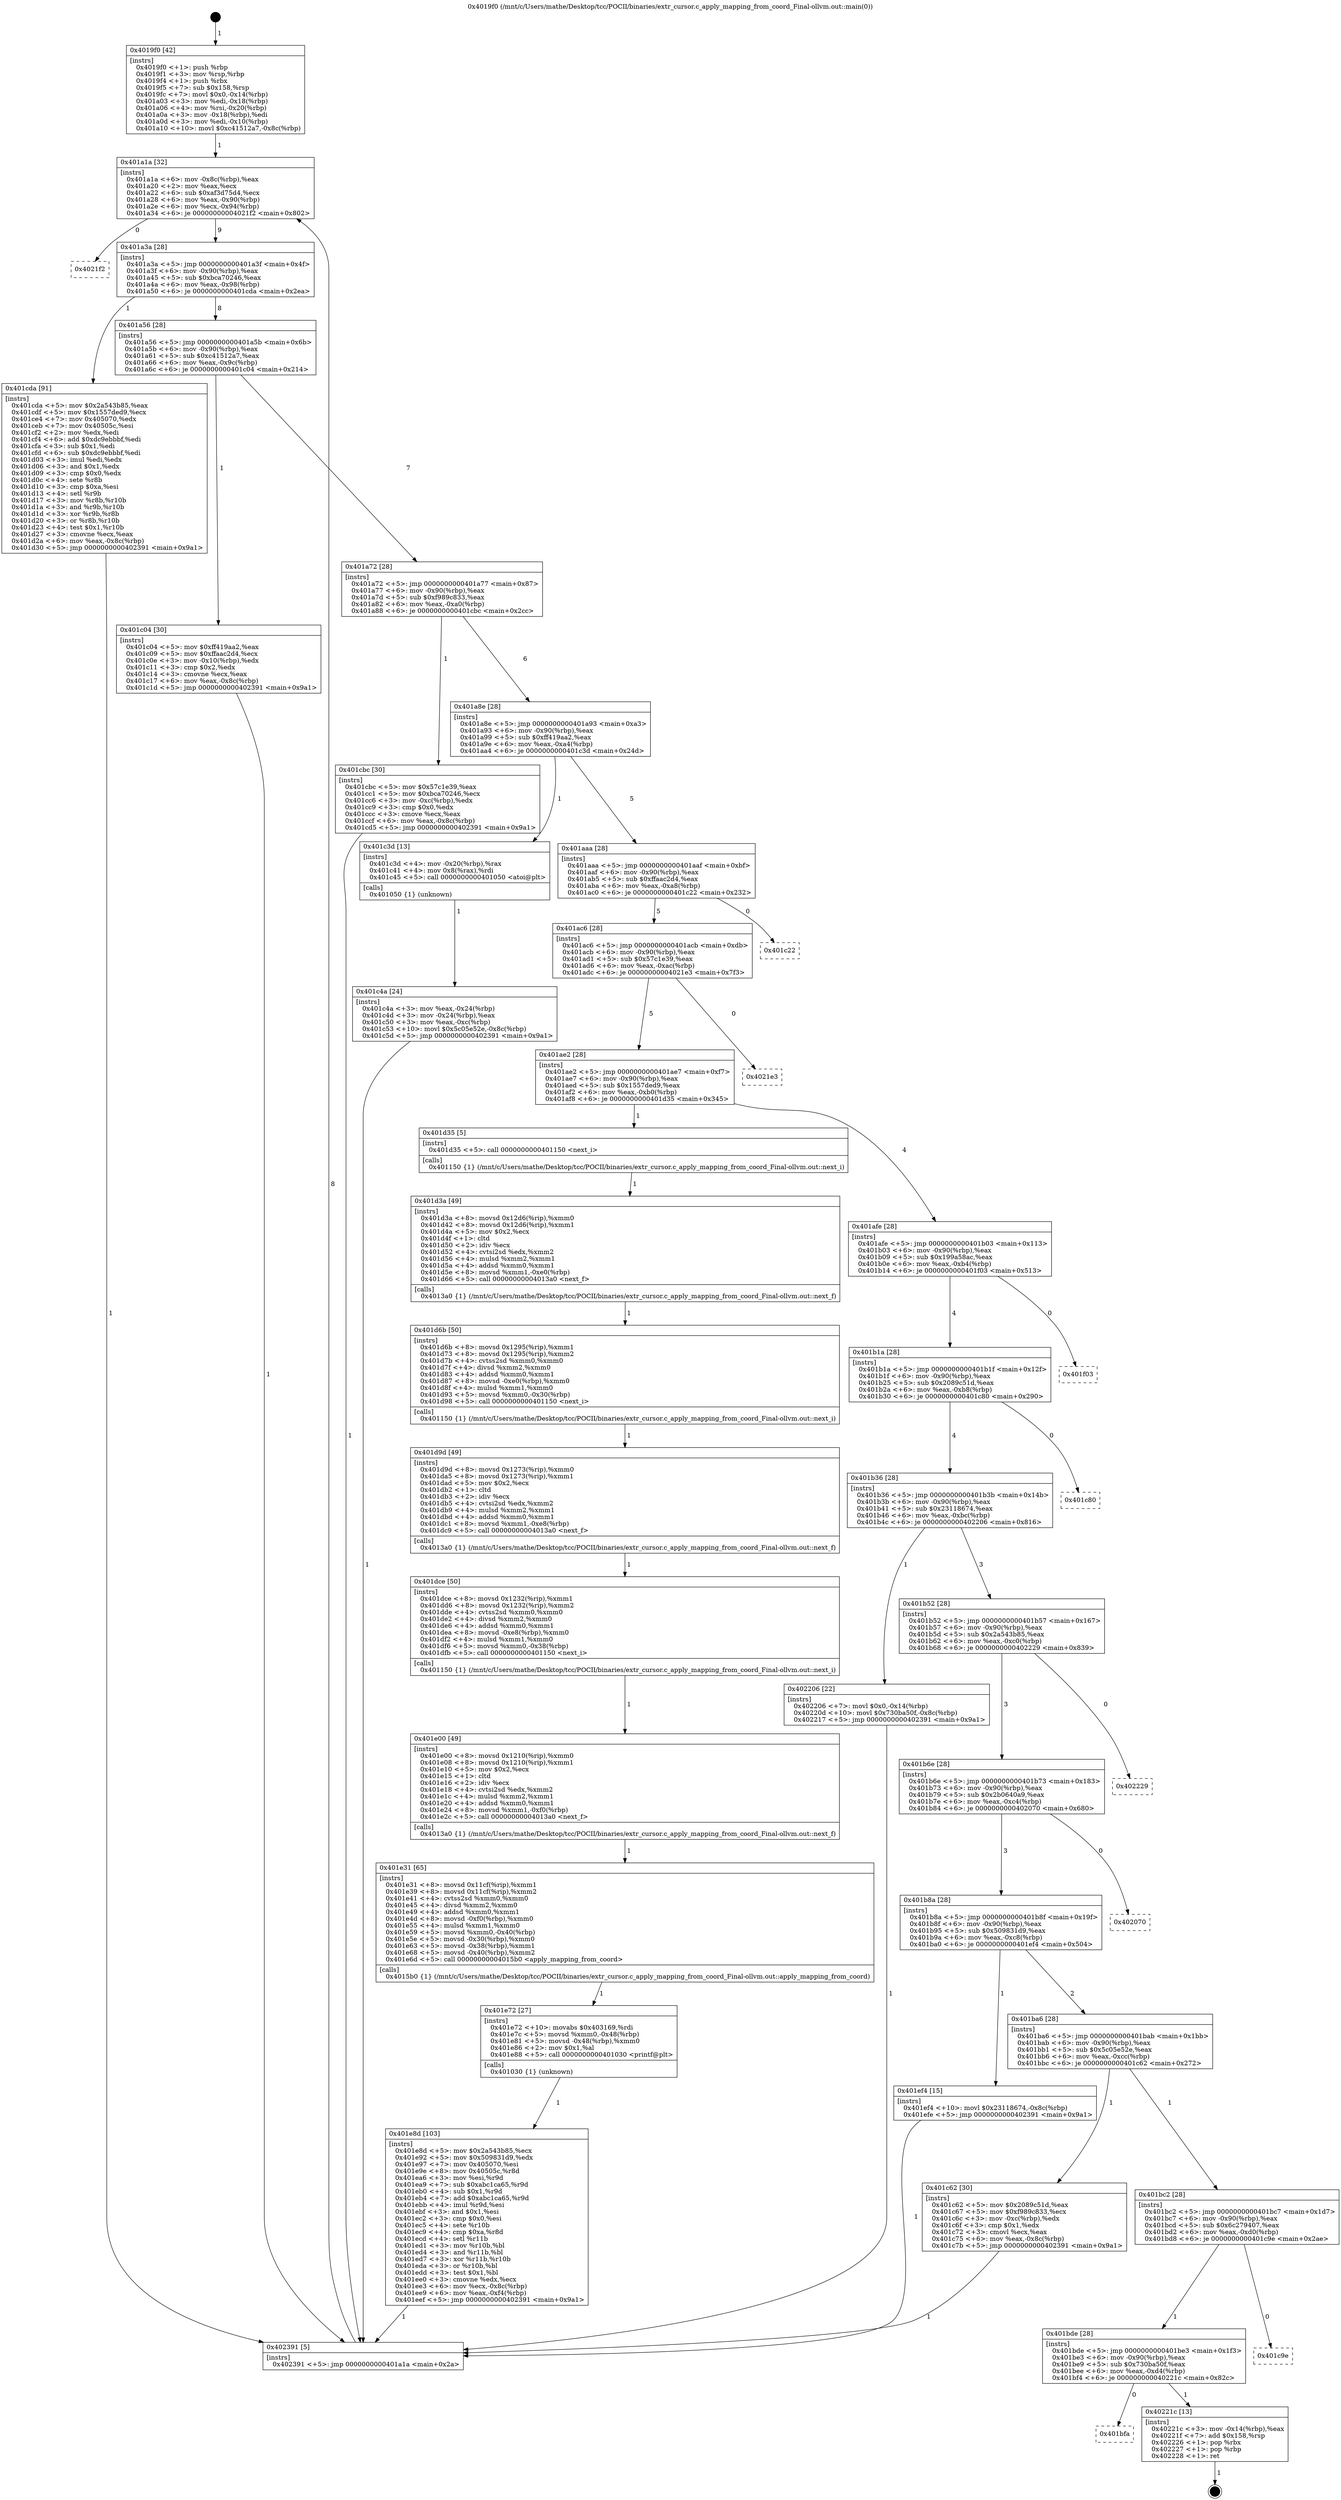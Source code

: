 digraph "0x4019f0" {
  label = "0x4019f0 (/mnt/c/Users/mathe/Desktop/tcc/POCII/binaries/extr_cursor.c_apply_mapping_from_coord_Final-ollvm.out::main(0))"
  labelloc = "t"
  node[shape=record]

  Entry [label="",width=0.3,height=0.3,shape=circle,fillcolor=black,style=filled]
  "0x401a1a" [label="{
     0x401a1a [32]\l
     | [instrs]\l
     &nbsp;&nbsp;0x401a1a \<+6\>: mov -0x8c(%rbp),%eax\l
     &nbsp;&nbsp;0x401a20 \<+2\>: mov %eax,%ecx\l
     &nbsp;&nbsp;0x401a22 \<+6\>: sub $0xaf3d75d4,%ecx\l
     &nbsp;&nbsp;0x401a28 \<+6\>: mov %eax,-0x90(%rbp)\l
     &nbsp;&nbsp;0x401a2e \<+6\>: mov %ecx,-0x94(%rbp)\l
     &nbsp;&nbsp;0x401a34 \<+6\>: je 00000000004021f2 \<main+0x802\>\l
  }"]
  "0x4021f2" [label="{
     0x4021f2\l
  }", style=dashed]
  "0x401a3a" [label="{
     0x401a3a [28]\l
     | [instrs]\l
     &nbsp;&nbsp;0x401a3a \<+5\>: jmp 0000000000401a3f \<main+0x4f\>\l
     &nbsp;&nbsp;0x401a3f \<+6\>: mov -0x90(%rbp),%eax\l
     &nbsp;&nbsp;0x401a45 \<+5\>: sub $0xbca70246,%eax\l
     &nbsp;&nbsp;0x401a4a \<+6\>: mov %eax,-0x98(%rbp)\l
     &nbsp;&nbsp;0x401a50 \<+6\>: je 0000000000401cda \<main+0x2ea\>\l
  }"]
  Exit [label="",width=0.3,height=0.3,shape=circle,fillcolor=black,style=filled,peripheries=2]
  "0x401cda" [label="{
     0x401cda [91]\l
     | [instrs]\l
     &nbsp;&nbsp;0x401cda \<+5\>: mov $0x2a543b85,%eax\l
     &nbsp;&nbsp;0x401cdf \<+5\>: mov $0x1557ded9,%ecx\l
     &nbsp;&nbsp;0x401ce4 \<+7\>: mov 0x405070,%edx\l
     &nbsp;&nbsp;0x401ceb \<+7\>: mov 0x40505c,%esi\l
     &nbsp;&nbsp;0x401cf2 \<+2\>: mov %edx,%edi\l
     &nbsp;&nbsp;0x401cf4 \<+6\>: add $0xdc9ebbbf,%edi\l
     &nbsp;&nbsp;0x401cfa \<+3\>: sub $0x1,%edi\l
     &nbsp;&nbsp;0x401cfd \<+6\>: sub $0xdc9ebbbf,%edi\l
     &nbsp;&nbsp;0x401d03 \<+3\>: imul %edi,%edx\l
     &nbsp;&nbsp;0x401d06 \<+3\>: and $0x1,%edx\l
     &nbsp;&nbsp;0x401d09 \<+3\>: cmp $0x0,%edx\l
     &nbsp;&nbsp;0x401d0c \<+4\>: sete %r8b\l
     &nbsp;&nbsp;0x401d10 \<+3\>: cmp $0xa,%esi\l
     &nbsp;&nbsp;0x401d13 \<+4\>: setl %r9b\l
     &nbsp;&nbsp;0x401d17 \<+3\>: mov %r8b,%r10b\l
     &nbsp;&nbsp;0x401d1a \<+3\>: and %r9b,%r10b\l
     &nbsp;&nbsp;0x401d1d \<+3\>: xor %r9b,%r8b\l
     &nbsp;&nbsp;0x401d20 \<+3\>: or %r8b,%r10b\l
     &nbsp;&nbsp;0x401d23 \<+4\>: test $0x1,%r10b\l
     &nbsp;&nbsp;0x401d27 \<+3\>: cmovne %ecx,%eax\l
     &nbsp;&nbsp;0x401d2a \<+6\>: mov %eax,-0x8c(%rbp)\l
     &nbsp;&nbsp;0x401d30 \<+5\>: jmp 0000000000402391 \<main+0x9a1\>\l
  }"]
  "0x401a56" [label="{
     0x401a56 [28]\l
     | [instrs]\l
     &nbsp;&nbsp;0x401a56 \<+5\>: jmp 0000000000401a5b \<main+0x6b\>\l
     &nbsp;&nbsp;0x401a5b \<+6\>: mov -0x90(%rbp),%eax\l
     &nbsp;&nbsp;0x401a61 \<+5\>: sub $0xc41512a7,%eax\l
     &nbsp;&nbsp;0x401a66 \<+6\>: mov %eax,-0x9c(%rbp)\l
     &nbsp;&nbsp;0x401a6c \<+6\>: je 0000000000401c04 \<main+0x214\>\l
  }"]
  "0x401bfa" [label="{
     0x401bfa\l
  }", style=dashed]
  "0x401c04" [label="{
     0x401c04 [30]\l
     | [instrs]\l
     &nbsp;&nbsp;0x401c04 \<+5\>: mov $0xff419aa2,%eax\l
     &nbsp;&nbsp;0x401c09 \<+5\>: mov $0xffaac2d4,%ecx\l
     &nbsp;&nbsp;0x401c0e \<+3\>: mov -0x10(%rbp),%edx\l
     &nbsp;&nbsp;0x401c11 \<+3\>: cmp $0x2,%edx\l
     &nbsp;&nbsp;0x401c14 \<+3\>: cmovne %ecx,%eax\l
     &nbsp;&nbsp;0x401c17 \<+6\>: mov %eax,-0x8c(%rbp)\l
     &nbsp;&nbsp;0x401c1d \<+5\>: jmp 0000000000402391 \<main+0x9a1\>\l
  }"]
  "0x401a72" [label="{
     0x401a72 [28]\l
     | [instrs]\l
     &nbsp;&nbsp;0x401a72 \<+5\>: jmp 0000000000401a77 \<main+0x87\>\l
     &nbsp;&nbsp;0x401a77 \<+6\>: mov -0x90(%rbp),%eax\l
     &nbsp;&nbsp;0x401a7d \<+5\>: sub $0xf989c833,%eax\l
     &nbsp;&nbsp;0x401a82 \<+6\>: mov %eax,-0xa0(%rbp)\l
     &nbsp;&nbsp;0x401a88 \<+6\>: je 0000000000401cbc \<main+0x2cc\>\l
  }"]
  "0x402391" [label="{
     0x402391 [5]\l
     | [instrs]\l
     &nbsp;&nbsp;0x402391 \<+5\>: jmp 0000000000401a1a \<main+0x2a\>\l
  }"]
  "0x4019f0" [label="{
     0x4019f0 [42]\l
     | [instrs]\l
     &nbsp;&nbsp;0x4019f0 \<+1\>: push %rbp\l
     &nbsp;&nbsp;0x4019f1 \<+3\>: mov %rsp,%rbp\l
     &nbsp;&nbsp;0x4019f4 \<+1\>: push %rbx\l
     &nbsp;&nbsp;0x4019f5 \<+7\>: sub $0x158,%rsp\l
     &nbsp;&nbsp;0x4019fc \<+7\>: movl $0x0,-0x14(%rbp)\l
     &nbsp;&nbsp;0x401a03 \<+3\>: mov %edi,-0x18(%rbp)\l
     &nbsp;&nbsp;0x401a06 \<+4\>: mov %rsi,-0x20(%rbp)\l
     &nbsp;&nbsp;0x401a0a \<+3\>: mov -0x18(%rbp),%edi\l
     &nbsp;&nbsp;0x401a0d \<+3\>: mov %edi,-0x10(%rbp)\l
     &nbsp;&nbsp;0x401a10 \<+10\>: movl $0xc41512a7,-0x8c(%rbp)\l
  }"]
  "0x40221c" [label="{
     0x40221c [13]\l
     | [instrs]\l
     &nbsp;&nbsp;0x40221c \<+3\>: mov -0x14(%rbp),%eax\l
     &nbsp;&nbsp;0x40221f \<+7\>: add $0x158,%rsp\l
     &nbsp;&nbsp;0x402226 \<+1\>: pop %rbx\l
     &nbsp;&nbsp;0x402227 \<+1\>: pop %rbp\l
     &nbsp;&nbsp;0x402228 \<+1\>: ret\l
  }"]
  "0x401cbc" [label="{
     0x401cbc [30]\l
     | [instrs]\l
     &nbsp;&nbsp;0x401cbc \<+5\>: mov $0x57c1e39,%eax\l
     &nbsp;&nbsp;0x401cc1 \<+5\>: mov $0xbca70246,%ecx\l
     &nbsp;&nbsp;0x401cc6 \<+3\>: mov -0xc(%rbp),%edx\l
     &nbsp;&nbsp;0x401cc9 \<+3\>: cmp $0x0,%edx\l
     &nbsp;&nbsp;0x401ccc \<+3\>: cmove %ecx,%eax\l
     &nbsp;&nbsp;0x401ccf \<+6\>: mov %eax,-0x8c(%rbp)\l
     &nbsp;&nbsp;0x401cd5 \<+5\>: jmp 0000000000402391 \<main+0x9a1\>\l
  }"]
  "0x401a8e" [label="{
     0x401a8e [28]\l
     | [instrs]\l
     &nbsp;&nbsp;0x401a8e \<+5\>: jmp 0000000000401a93 \<main+0xa3\>\l
     &nbsp;&nbsp;0x401a93 \<+6\>: mov -0x90(%rbp),%eax\l
     &nbsp;&nbsp;0x401a99 \<+5\>: sub $0xff419aa2,%eax\l
     &nbsp;&nbsp;0x401a9e \<+6\>: mov %eax,-0xa4(%rbp)\l
     &nbsp;&nbsp;0x401aa4 \<+6\>: je 0000000000401c3d \<main+0x24d\>\l
  }"]
  "0x401bde" [label="{
     0x401bde [28]\l
     | [instrs]\l
     &nbsp;&nbsp;0x401bde \<+5\>: jmp 0000000000401be3 \<main+0x1f3\>\l
     &nbsp;&nbsp;0x401be3 \<+6\>: mov -0x90(%rbp),%eax\l
     &nbsp;&nbsp;0x401be9 \<+5\>: sub $0x730ba50f,%eax\l
     &nbsp;&nbsp;0x401bee \<+6\>: mov %eax,-0xd4(%rbp)\l
     &nbsp;&nbsp;0x401bf4 \<+6\>: je 000000000040221c \<main+0x82c\>\l
  }"]
  "0x401c3d" [label="{
     0x401c3d [13]\l
     | [instrs]\l
     &nbsp;&nbsp;0x401c3d \<+4\>: mov -0x20(%rbp),%rax\l
     &nbsp;&nbsp;0x401c41 \<+4\>: mov 0x8(%rax),%rdi\l
     &nbsp;&nbsp;0x401c45 \<+5\>: call 0000000000401050 \<atoi@plt\>\l
     | [calls]\l
     &nbsp;&nbsp;0x401050 \{1\} (unknown)\l
  }"]
  "0x401aaa" [label="{
     0x401aaa [28]\l
     | [instrs]\l
     &nbsp;&nbsp;0x401aaa \<+5\>: jmp 0000000000401aaf \<main+0xbf\>\l
     &nbsp;&nbsp;0x401aaf \<+6\>: mov -0x90(%rbp),%eax\l
     &nbsp;&nbsp;0x401ab5 \<+5\>: sub $0xffaac2d4,%eax\l
     &nbsp;&nbsp;0x401aba \<+6\>: mov %eax,-0xa8(%rbp)\l
     &nbsp;&nbsp;0x401ac0 \<+6\>: je 0000000000401c22 \<main+0x232\>\l
  }"]
  "0x401c4a" [label="{
     0x401c4a [24]\l
     | [instrs]\l
     &nbsp;&nbsp;0x401c4a \<+3\>: mov %eax,-0x24(%rbp)\l
     &nbsp;&nbsp;0x401c4d \<+3\>: mov -0x24(%rbp),%eax\l
     &nbsp;&nbsp;0x401c50 \<+3\>: mov %eax,-0xc(%rbp)\l
     &nbsp;&nbsp;0x401c53 \<+10\>: movl $0x5c05e52e,-0x8c(%rbp)\l
     &nbsp;&nbsp;0x401c5d \<+5\>: jmp 0000000000402391 \<main+0x9a1\>\l
  }"]
  "0x401c9e" [label="{
     0x401c9e\l
  }", style=dashed]
  "0x401c22" [label="{
     0x401c22\l
  }", style=dashed]
  "0x401ac6" [label="{
     0x401ac6 [28]\l
     | [instrs]\l
     &nbsp;&nbsp;0x401ac6 \<+5\>: jmp 0000000000401acb \<main+0xdb\>\l
     &nbsp;&nbsp;0x401acb \<+6\>: mov -0x90(%rbp),%eax\l
     &nbsp;&nbsp;0x401ad1 \<+5\>: sub $0x57c1e39,%eax\l
     &nbsp;&nbsp;0x401ad6 \<+6\>: mov %eax,-0xac(%rbp)\l
     &nbsp;&nbsp;0x401adc \<+6\>: je 00000000004021e3 \<main+0x7f3\>\l
  }"]
  "0x401e8d" [label="{
     0x401e8d [103]\l
     | [instrs]\l
     &nbsp;&nbsp;0x401e8d \<+5\>: mov $0x2a543b85,%ecx\l
     &nbsp;&nbsp;0x401e92 \<+5\>: mov $0x509831d9,%edx\l
     &nbsp;&nbsp;0x401e97 \<+7\>: mov 0x405070,%esi\l
     &nbsp;&nbsp;0x401e9e \<+8\>: mov 0x40505c,%r8d\l
     &nbsp;&nbsp;0x401ea6 \<+3\>: mov %esi,%r9d\l
     &nbsp;&nbsp;0x401ea9 \<+7\>: sub $0xabc1ca65,%r9d\l
     &nbsp;&nbsp;0x401eb0 \<+4\>: sub $0x1,%r9d\l
     &nbsp;&nbsp;0x401eb4 \<+7\>: add $0xabc1ca65,%r9d\l
     &nbsp;&nbsp;0x401ebb \<+4\>: imul %r9d,%esi\l
     &nbsp;&nbsp;0x401ebf \<+3\>: and $0x1,%esi\l
     &nbsp;&nbsp;0x401ec2 \<+3\>: cmp $0x0,%esi\l
     &nbsp;&nbsp;0x401ec5 \<+4\>: sete %r10b\l
     &nbsp;&nbsp;0x401ec9 \<+4\>: cmp $0xa,%r8d\l
     &nbsp;&nbsp;0x401ecd \<+4\>: setl %r11b\l
     &nbsp;&nbsp;0x401ed1 \<+3\>: mov %r10b,%bl\l
     &nbsp;&nbsp;0x401ed4 \<+3\>: and %r11b,%bl\l
     &nbsp;&nbsp;0x401ed7 \<+3\>: xor %r11b,%r10b\l
     &nbsp;&nbsp;0x401eda \<+3\>: or %r10b,%bl\l
     &nbsp;&nbsp;0x401edd \<+3\>: test $0x1,%bl\l
     &nbsp;&nbsp;0x401ee0 \<+3\>: cmovne %edx,%ecx\l
     &nbsp;&nbsp;0x401ee3 \<+6\>: mov %ecx,-0x8c(%rbp)\l
     &nbsp;&nbsp;0x401ee9 \<+6\>: mov %eax,-0xf4(%rbp)\l
     &nbsp;&nbsp;0x401eef \<+5\>: jmp 0000000000402391 \<main+0x9a1\>\l
  }"]
  "0x4021e3" [label="{
     0x4021e3\l
  }", style=dashed]
  "0x401ae2" [label="{
     0x401ae2 [28]\l
     | [instrs]\l
     &nbsp;&nbsp;0x401ae2 \<+5\>: jmp 0000000000401ae7 \<main+0xf7\>\l
     &nbsp;&nbsp;0x401ae7 \<+6\>: mov -0x90(%rbp),%eax\l
     &nbsp;&nbsp;0x401aed \<+5\>: sub $0x1557ded9,%eax\l
     &nbsp;&nbsp;0x401af2 \<+6\>: mov %eax,-0xb0(%rbp)\l
     &nbsp;&nbsp;0x401af8 \<+6\>: je 0000000000401d35 \<main+0x345\>\l
  }"]
  "0x401e72" [label="{
     0x401e72 [27]\l
     | [instrs]\l
     &nbsp;&nbsp;0x401e72 \<+10\>: movabs $0x403169,%rdi\l
     &nbsp;&nbsp;0x401e7c \<+5\>: movsd %xmm0,-0x48(%rbp)\l
     &nbsp;&nbsp;0x401e81 \<+5\>: movsd -0x48(%rbp),%xmm0\l
     &nbsp;&nbsp;0x401e86 \<+2\>: mov $0x1,%al\l
     &nbsp;&nbsp;0x401e88 \<+5\>: call 0000000000401030 \<printf@plt\>\l
     | [calls]\l
     &nbsp;&nbsp;0x401030 \{1\} (unknown)\l
  }"]
  "0x401d35" [label="{
     0x401d35 [5]\l
     | [instrs]\l
     &nbsp;&nbsp;0x401d35 \<+5\>: call 0000000000401150 \<next_i\>\l
     | [calls]\l
     &nbsp;&nbsp;0x401150 \{1\} (/mnt/c/Users/mathe/Desktop/tcc/POCII/binaries/extr_cursor.c_apply_mapping_from_coord_Final-ollvm.out::next_i)\l
  }"]
  "0x401afe" [label="{
     0x401afe [28]\l
     | [instrs]\l
     &nbsp;&nbsp;0x401afe \<+5\>: jmp 0000000000401b03 \<main+0x113\>\l
     &nbsp;&nbsp;0x401b03 \<+6\>: mov -0x90(%rbp),%eax\l
     &nbsp;&nbsp;0x401b09 \<+5\>: sub $0x199a58ac,%eax\l
     &nbsp;&nbsp;0x401b0e \<+6\>: mov %eax,-0xb4(%rbp)\l
     &nbsp;&nbsp;0x401b14 \<+6\>: je 0000000000401f03 \<main+0x513\>\l
  }"]
  "0x401e31" [label="{
     0x401e31 [65]\l
     | [instrs]\l
     &nbsp;&nbsp;0x401e31 \<+8\>: movsd 0x11cf(%rip),%xmm1\l
     &nbsp;&nbsp;0x401e39 \<+8\>: movsd 0x11cf(%rip),%xmm2\l
     &nbsp;&nbsp;0x401e41 \<+4\>: cvtss2sd %xmm0,%xmm0\l
     &nbsp;&nbsp;0x401e45 \<+4\>: divsd %xmm2,%xmm0\l
     &nbsp;&nbsp;0x401e49 \<+4\>: addsd %xmm0,%xmm1\l
     &nbsp;&nbsp;0x401e4d \<+8\>: movsd -0xf0(%rbp),%xmm0\l
     &nbsp;&nbsp;0x401e55 \<+4\>: mulsd %xmm1,%xmm0\l
     &nbsp;&nbsp;0x401e59 \<+5\>: movsd %xmm0,-0x40(%rbp)\l
     &nbsp;&nbsp;0x401e5e \<+5\>: movsd -0x30(%rbp),%xmm0\l
     &nbsp;&nbsp;0x401e63 \<+5\>: movsd -0x38(%rbp),%xmm1\l
     &nbsp;&nbsp;0x401e68 \<+5\>: movsd -0x40(%rbp),%xmm2\l
     &nbsp;&nbsp;0x401e6d \<+5\>: call 00000000004015b0 \<apply_mapping_from_coord\>\l
     | [calls]\l
     &nbsp;&nbsp;0x4015b0 \{1\} (/mnt/c/Users/mathe/Desktop/tcc/POCII/binaries/extr_cursor.c_apply_mapping_from_coord_Final-ollvm.out::apply_mapping_from_coord)\l
  }"]
  "0x401f03" [label="{
     0x401f03\l
  }", style=dashed]
  "0x401b1a" [label="{
     0x401b1a [28]\l
     | [instrs]\l
     &nbsp;&nbsp;0x401b1a \<+5\>: jmp 0000000000401b1f \<main+0x12f\>\l
     &nbsp;&nbsp;0x401b1f \<+6\>: mov -0x90(%rbp),%eax\l
     &nbsp;&nbsp;0x401b25 \<+5\>: sub $0x2089c51d,%eax\l
     &nbsp;&nbsp;0x401b2a \<+6\>: mov %eax,-0xb8(%rbp)\l
     &nbsp;&nbsp;0x401b30 \<+6\>: je 0000000000401c80 \<main+0x290\>\l
  }"]
  "0x401e00" [label="{
     0x401e00 [49]\l
     | [instrs]\l
     &nbsp;&nbsp;0x401e00 \<+8\>: movsd 0x1210(%rip),%xmm0\l
     &nbsp;&nbsp;0x401e08 \<+8\>: movsd 0x1210(%rip),%xmm1\l
     &nbsp;&nbsp;0x401e10 \<+5\>: mov $0x2,%ecx\l
     &nbsp;&nbsp;0x401e15 \<+1\>: cltd\l
     &nbsp;&nbsp;0x401e16 \<+2\>: idiv %ecx\l
     &nbsp;&nbsp;0x401e18 \<+4\>: cvtsi2sd %edx,%xmm2\l
     &nbsp;&nbsp;0x401e1c \<+4\>: mulsd %xmm2,%xmm1\l
     &nbsp;&nbsp;0x401e20 \<+4\>: addsd %xmm0,%xmm1\l
     &nbsp;&nbsp;0x401e24 \<+8\>: movsd %xmm1,-0xf0(%rbp)\l
     &nbsp;&nbsp;0x401e2c \<+5\>: call 00000000004013a0 \<next_f\>\l
     | [calls]\l
     &nbsp;&nbsp;0x4013a0 \{1\} (/mnt/c/Users/mathe/Desktop/tcc/POCII/binaries/extr_cursor.c_apply_mapping_from_coord_Final-ollvm.out::next_f)\l
  }"]
  "0x401c80" [label="{
     0x401c80\l
  }", style=dashed]
  "0x401b36" [label="{
     0x401b36 [28]\l
     | [instrs]\l
     &nbsp;&nbsp;0x401b36 \<+5\>: jmp 0000000000401b3b \<main+0x14b\>\l
     &nbsp;&nbsp;0x401b3b \<+6\>: mov -0x90(%rbp),%eax\l
     &nbsp;&nbsp;0x401b41 \<+5\>: sub $0x23118674,%eax\l
     &nbsp;&nbsp;0x401b46 \<+6\>: mov %eax,-0xbc(%rbp)\l
     &nbsp;&nbsp;0x401b4c \<+6\>: je 0000000000402206 \<main+0x816\>\l
  }"]
  "0x401dce" [label="{
     0x401dce [50]\l
     | [instrs]\l
     &nbsp;&nbsp;0x401dce \<+8\>: movsd 0x1232(%rip),%xmm1\l
     &nbsp;&nbsp;0x401dd6 \<+8\>: movsd 0x1232(%rip),%xmm2\l
     &nbsp;&nbsp;0x401dde \<+4\>: cvtss2sd %xmm0,%xmm0\l
     &nbsp;&nbsp;0x401de2 \<+4\>: divsd %xmm2,%xmm0\l
     &nbsp;&nbsp;0x401de6 \<+4\>: addsd %xmm0,%xmm1\l
     &nbsp;&nbsp;0x401dea \<+8\>: movsd -0xe8(%rbp),%xmm0\l
     &nbsp;&nbsp;0x401df2 \<+4\>: mulsd %xmm1,%xmm0\l
     &nbsp;&nbsp;0x401df6 \<+5\>: movsd %xmm0,-0x38(%rbp)\l
     &nbsp;&nbsp;0x401dfb \<+5\>: call 0000000000401150 \<next_i\>\l
     | [calls]\l
     &nbsp;&nbsp;0x401150 \{1\} (/mnt/c/Users/mathe/Desktop/tcc/POCII/binaries/extr_cursor.c_apply_mapping_from_coord_Final-ollvm.out::next_i)\l
  }"]
  "0x402206" [label="{
     0x402206 [22]\l
     | [instrs]\l
     &nbsp;&nbsp;0x402206 \<+7\>: movl $0x0,-0x14(%rbp)\l
     &nbsp;&nbsp;0x40220d \<+10\>: movl $0x730ba50f,-0x8c(%rbp)\l
     &nbsp;&nbsp;0x402217 \<+5\>: jmp 0000000000402391 \<main+0x9a1\>\l
  }"]
  "0x401b52" [label="{
     0x401b52 [28]\l
     | [instrs]\l
     &nbsp;&nbsp;0x401b52 \<+5\>: jmp 0000000000401b57 \<main+0x167\>\l
     &nbsp;&nbsp;0x401b57 \<+6\>: mov -0x90(%rbp),%eax\l
     &nbsp;&nbsp;0x401b5d \<+5\>: sub $0x2a543b85,%eax\l
     &nbsp;&nbsp;0x401b62 \<+6\>: mov %eax,-0xc0(%rbp)\l
     &nbsp;&nbsp;0x401b68 \<+6\>: je 0000000000402229 \<main+0x839\>\l
  }"]
  "0x401d9d" [label="{
     0x401d9d [49]\l
     | [instrs]\l
     &nbsp;&nbsp;0x401d9d \<+8\>: movsd 0x1273(%rip),%xmm0\l
     &nbsp;&nbsp;0x401da5 \<+8\>: movsd 0x1273(%rip),%xmm1\l
     &nbsp;&nbsp;0x401dad \<+5\>: mov $0x2,%ecx\l
     &nbsp;&nbsp;0x401db2 \<+1\>: cltd\l
     &nbsp;&nbsp;0x401db3 \<+2\>: idiv %ecx\l
     &nbsp;&nbsp;0x401db5 \<+4\>: cvtsi2sd %edx,%xmm2\l
     &nbsp;&nbsp;0x401db9 \<+4\>: mulsd %xmm2,%xmm1\l
     &nbsp;&nbsp;0x401dbd \<+4\>: addsd %xmm0,%xmm1\l
     &nbsp;&nbsp;0x401dc1 \<+8\>: movsd %xmm1,-0xe8(%rbp)\l
     &nbsp;&nbsp;0x401dc9 \<+5\>: call 00000000004013a0 \<next_f\>\l
     | [calls]\l
     &nbsp;&nbsp;0x4013a0 \{1\} (/mnt/c/Users/mathe/Desktop/tcc/POCII/binaries/extr_cursor.c_apply_mapping_from_coord_Final-ollvm.out::next_f)\l
  }"]
  "0x402229" [label="{
     0x402229\l
  }", style=dashed]
  "0x401b6e" [label="{
     0x401b6e [28]\l
     | [instrs]\l
     &nbsp;&nbsp;0x401b6e \<+5\>: jmp 0000000000401b73 \<main+0x183\>\l
     &nbsp;&nbsp;0x401b73 \<+6\>: mov -0x90(%rbp),%eax\l
     &nbsp;&nbsp;0x401b79 \<+5\>: sub $0x2b0640a9,%eax\l
     &nbsp;&nbsp;0x401b7e \<+6\>: mov %eax,-0xc4(%rbp)\l
     &nbsp;&nbsp;0x401b84 \<+6\>: je 0000000000402070 \<main+0x680\>\l
  }"]
  "0x401d6b" [label="{
     0x401d6b [50]\l
     | [instrs]\l
     &nbsp;&nbsp;0x401d6b \<+8\>: movsd 0x1295(%rip),%xmm1\l
     &nbsp;&nbsp;0x401d73 \<+8\>: movsd 0x1295(%rip),%xmm2\l
     &nbsp;&nbsp;0x401d7b \<+4\>: cvtss2sd %xmm0,%xmm0\l
     &nbsp;&nbsp;0x401d7f \<+4\>: divsd %xmm2,%xmm0\l
     &nbsp;&nbsp;0x401d83 \<+4\>: addsd %xmm0,%xmm1\l
     &nbsp;&nbsp;0x401d87 \<+8\>: movsd -0xe0(%rbp),%xmm0\l
     &nbsp;&nbsp;0x401d8f \<+4\>: mulsd %xmm1,%xmm0\l
     &nbsp;&nbsp;0x401d93 \<+5\>: movsd %xmm0,-0x30(%rbp)\l
     &nbsp;&nbsp;0x401d98 \<+5\>: call 0000000000401150 \<next_i\>\l
     | [calls]\l
     &nbsp;&nbsp;0x401150 \{1\} (/mnt/c/Users/mathe/Desktop/tcc/POCII/binaries/extr_cursor.c_apply_mapping_from_coord_Final-ollvm.out::next_i)\l
  }"]
  "0x402070" [label="{
     0x402070\l
  }", style=dashed]
  "0x401b8a" [label="{
     0x401b8a [28]\l
     | [instrs]\l
     &nbsp;&nbsp;0x401b8a \<+5\>: jmp 0000000000401b8f \<main+0x19f\>\l
     &nbsp;&nbsp;0x401b8f \<+6\>: mov -0x90(%rbp),%eax\l
     &nbsp;&nbsp;0x401b95 \<+5\>: sub $0x509831d9,%eax\l
     &nbsp;&nbsp;0x401b9a \<+6\>: mov %eax,-0xc8(%rbp)\l
     &nbsp;&nbsp;0x401ba0 \<+6\>: je 0000000000401ef4 \<main+0x504\>\l
  }"]
  "0x401d3a" [label="{
     0x401d3a [49]\l
     | [instrs]\l
     &nbsp;&nbsp;0x401d3a \<+8\>: movsd 0x12d6(%rip),%xmm0\l
     &nbsp;&nbsp;0x401d42 \<+8\>: movsd 0x12d6(%rip),%xmm1\l
     &nbsp;&nbsp;0x401d4a \<+5\>: mov $0x2,%ecx\l
     &nbsp;&nbsp;0x401d4f \<+1\>: cltd\l
     &nbsp;&nbsp;0x401d50 \<+2\>: idiv %ecx\l
     &nbsp;&nbsp;0x401d52 \<+4\>: cvtsi2sd %edx,%xmm2\l
     &nbsp;&nbsp;0x401d56 \<+4\>: mulsd %xmm2,%xmm1\l
     &nbsp;&nbsp;0x401d5a \<+4\>: addsd %xmm0,%xmm1\l
     &nbsp;&nbsp;0x401d5e \<+8\>: movsd %xmm1,-0xe0(%rbp)\l
     &nbsp;&nbsp;0x401d66 \<+5\>: call 00000000004013a0 \<next_f\>\l
     | [calls]\l
     &nbsp;&nbsp;0x4013a0 \{1\} (/mnt/c/Users/mathe/Desktop/tcc/POCII/binaries/extr_cursor.c_apply_mapping_from_coord_Final-ollvm.out::next_f)\l
  }"]
  "0x401ef4" [label="{
     0x401ef4 [15]\l
     | [instrs]\l
     &nbsp;&nbsp;0x401ef4 \<+10\>: movl $0x23118674,-0x8c(%rbp)\l
     &nbsp;&nbsp;0x401efe \<+5\>: jmp 0000000000402391 \<main+0x9a1\>\l
  }"]
  "0x401ba6" [label="{
     0x401ba6 [28]\l
     | [instrs]\l
     &nbsp;&nbsp;0x401ba6 \<+5\>: jmp 0000000000401bab \<main+0x1bb\>\l
     &nbsp;&nbsp;0x401bab \<+6\>: mov -0x90(%rbp),%eax\l
     &nbsp;&nbsp;0x401bb1 \<+5\>: sub $0x5c05e52e,%eax\l
     &nbsp;&nbsp;0x401bb6 \<+6\>: mov %eax,-0xcc(%rbp)\l
     &nbsp;&nbsp;0x401bbc \<+6\>: je 0000000000401c62 \<main+0x272\>\l
  }"]
  "0x401bc2" [label="{
     0x401bc2 [28]\l
     | [instrs]\l
     &nbsp;&nbsp;0x401bc2 \<+5\>: jmp 0000000000401bc7 \<main+0x1d7\>\l
     &nbsp;&nbsp;0x401bc7 \<+6\>: mov -0x90(%rbp),%eax\l
     &nbsp;&nbsp;0x401bcd \<+5\>: sub $0x6c279407,%eax\l
     &nbsp;&nbsp;0x401bd2 \<+6\>: mov %eax,-0xd0(%rbp)\l
     &nbsp;&nbsp;0x401bd8 \<+6\>: je 0000000000401c9e \<main+0x2ae\>\l
  }"]
  "0x401c62" [label="{
     0x401c62 [30]\l
     | [instrs]\l
     &nbsp;&nbsp;0x401c62 \<+5\>: mov $0x2089c51d,%eax\l
     &nbsp;&nbsp;0x401c67 \<+5\>: mov $0xf989c833,%ecx\l
     &nbsp;&nbsp;0x401c6c \<+3\>: mov -0xc(%rbp),%edx\l
     &nbsp;&nbsp;0x401c6f \<+3\>: cmp $0x1,%edx\l
     &nbsp;&nbsp;0x401c72 \<+3\>: cmovl %ecx,%eax\l
     &nbsp;&nbsp;0x401c75 \<+6\>: mov %eax,-0x8c(%rbp)\l
     &nbsp;&nbsp;0x401c7b \<+5\>: jmp 0000000000402391 \<main+0x9a1\>\l
  }"]
  Entry -> "0x4019f0" [label=" 1"]
  "0x401a1a" -> "0x4021f2" [label=" 0"]
  "0x401a1a" -> "0x401a3a" [label=" 9"]
  "0x40221c" -> Exit [label=" 1"]
  "0x401a3a" -> "0x401cda" [label=" 1"]
  "0x401a3a" -> "0x401a56" [label=" 8"]
  "0x401bde" -> "0x401bfa" [label=" 0"]
  "0x401a56" -> "0x401c04" [label=" 1"]
  "0x401a56" -> "0x401a72" [label=" 7"]
  "0x401c04" -> "0x402391" [label=" 1"]
  "0x4019f0" -> "0x401a1a" [label=" 1"]
  "0x402391" -> "0x401a1a" [label=" 8"]
  "0x401bde" -> "0x40221c" [label=" 1"]
  "0x401a72" -> "0x401cbc" [label=" 1"]
  "0x401a72" -> "0x401a8e" [label=" 6"]
  "0x401bc2" -> "0x401bde" [label=" 1"]
  "0x401a8e" -> "0x401c3d" [label=" 1"]
  "0x401a8e" -> "0x401aaa" [label=" 5"]
  "0x401c3d" -> "0x401c4a" [label=" 1"]
  "0x401c4a" -> "0x402391" [label=" 1"]
  "0x401bc2" -> "0x401c9e" [label=" 0"]
  "0x401aaa" -> "0x401c22" [label=" 0"]
  "0x401aaa" -> "0x401ac6" [label=" 5"]
  "0x402206" -> "0x402391" [label=" 1"]
  "0x401ac6" -> "0x4021e3" [label=" 0"]
  "0x401ac6" -> "0x401ae2" [label=" 5"]
  "0x401ef4" -> "0x402391" [label=" 1"]
  "0x401ae2" -> "0x401d35" [label=" 1"]
  "0x401ae2" -> "0x401afe" [label=" 4"]
  "0x401e8d" -> "0x402391" [label=" 1"]
  "0x401afe" -> "0x401f03" [label=" 0"]
  "0x401afe" -> "0x401b1a" [label=" 4"]
  "0x401e72" -> "0x401e8d" [label=" 1"]
  "0x401b1a" -> "0x401c80" [label=" 0"]
  "0x401b1a" -> "0x401b36" [label=" 4"]
  "0x401e31" -> "0x401e72" [label=" 1"]
  "0x401b36" -> "0x402206" [label=" 1"]
  "0x401b36" -> "0x401b52" [label=" 3"]
  "0x401e00" -> "0x401e31" [label=" 1"]
  "0x401b52" -> "0x402229" [label=" 0"]
  "0x401b52" -> "0x401b6e" [label=" 3"]
  "0x401dce" -> "0x401e00" [label=" 1"]
  "0x401b6e" -> "0x402070" [label=" 0"]
  "0x401b6e" -> "0x401b8a" [label=" 3"]
  "0x401d9d" -> "0x401dce" [label=" 1"]
  "0x401b8a" -> "0x401ef4" [label=" 1"]
  "0x401b8a" -> "0x401ba6" [label=" 2"]
  "0x401d6b" -> "0x401d9d" [label=" 1"]
  "0x401ba6" -> "0x401c62" [label=" 1"]
  "0x401ba6" -> "0x401bc2" [label=" 1"]
  "0x401c62" -> "0x402391" [label=" 1"]
  "0x401cbc" -> "0x402391" [label=" 1"]
  "0x401cda" -> "0x402391" [label=" 1"]
  "0x401d35" -> "0x401d3a" [label=" 1"]
  "0x401d3a" -> "0x401d6b" [label=" 1"]
}
